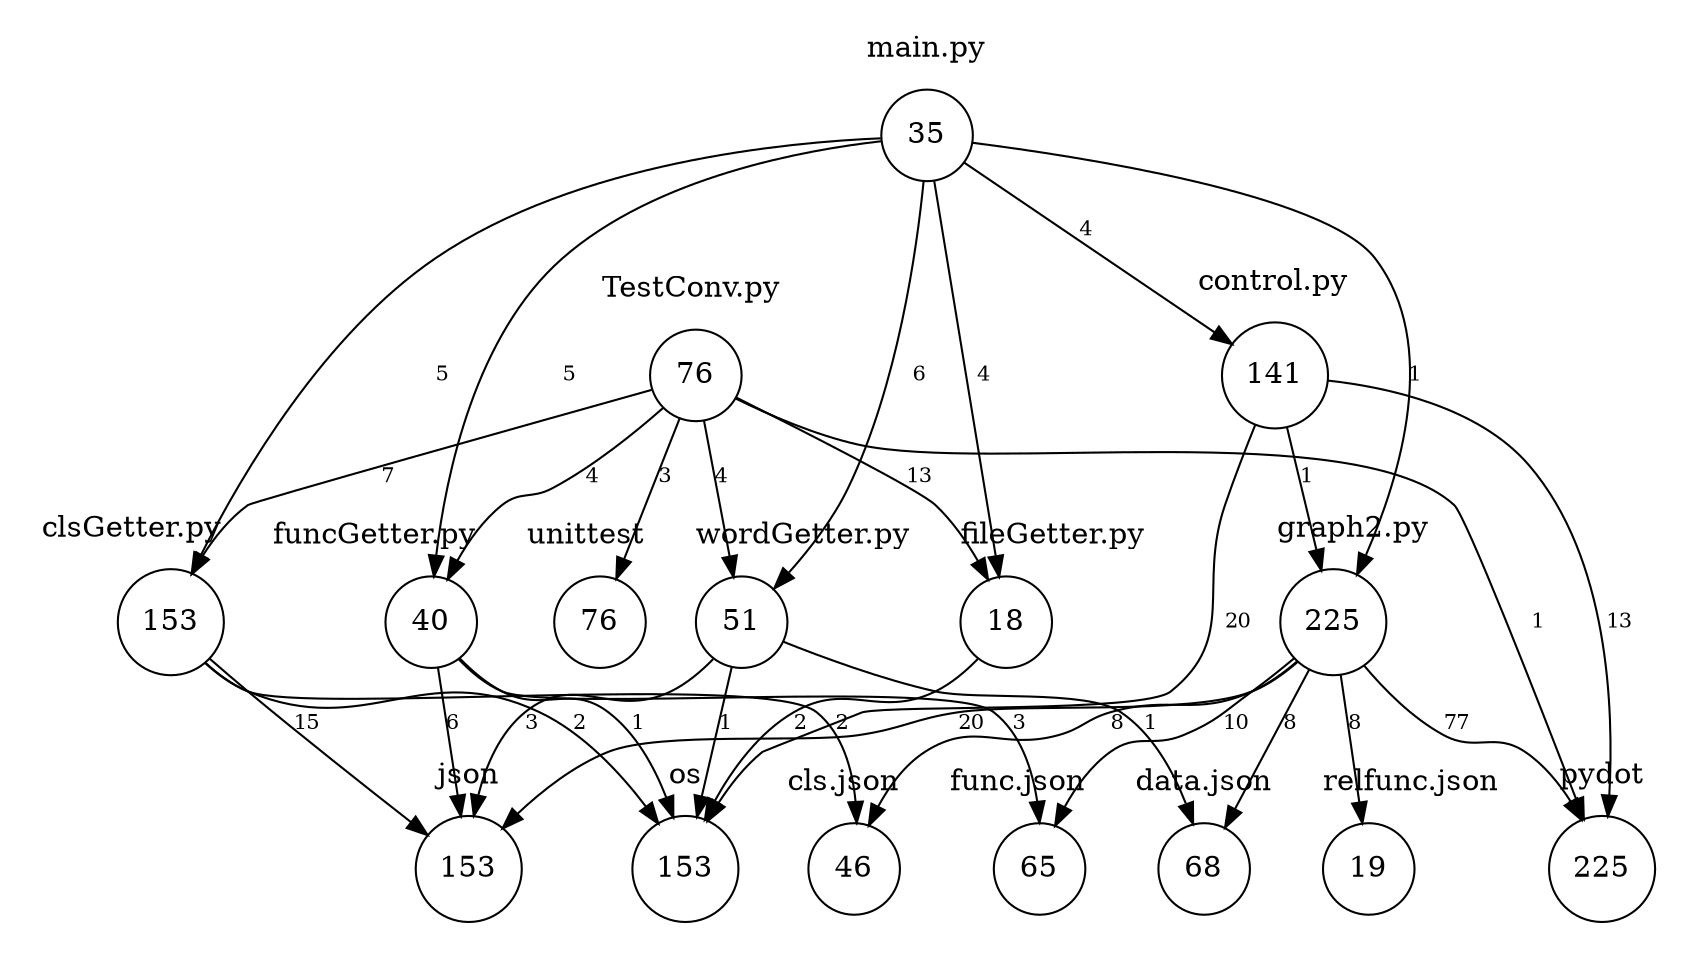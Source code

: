 digraph G {
	graph [bb="0,0,682,430.13"];
	node [label="\N"];
	subgraph "cluster_funcGetter.pypl" {
		graph [bb="99,125.17,191,201.07",
			color=white,
			label="funcGetter.py",
			lheight=0.19,
			lp="145,190.07",
			lwidth=1.06,
			style=filled
		];
		"funcGetter.pypl"	[fillcolor=white,
			height=0.5264,
			label=40,
			pos="164,152.12",
			shape=circle,
			style=filled,
			width=0.5264];
	}
	subgraph cluster_os {
		graph [bb="234,8,296,92.744",
			color=white,
			label=os,
			lheight=0.19,
			lp="265,81.744",
			lwidth=0.17,
			style=filled
		];
		os	[fillcolor=white,
			height=0.64922,
			label=153,
			pos="265,39.372",
			shape=circle,
			style=filled,
			width=0.64922];
	}
	subgraph cluster_json {
		graph [bb="136,8,198,92.744",
			color=white,
			label=json,
			lheight=0.19,
			lp="167,81.744",
			lwidth=0.32,
			style=filled
		];
		json	[fillcolor=white,
			height=0.64922,
			label=153,
			pos="167,39.372",
			shape=circle,
			style=filled,
			width=0.64922];
	}
	subgraph "cluster_func.json" {
		graph [bb="373,12.422,440,88.322",
			color=white,
			label="func.json",
			lheight=0.19,
			lp="406.5,77.322",
			lwidth=0.72,
			style=filled
		];
		"func.json"	[fillcolor=white,
			height=0.5264,
			label=65,
			pos="410,39.372",
			shape=circle,
			style=filled,
			width=0.5264];
	}
	subgraph "cluster_TestConv.pypl" {
		graph [bb="226,237.91,312,313.81",
			color=white,
			label="TestConv.py",
			lheight=0.19,
			lp="269,302.81",
			lwidth=0.97,
			style=filled
		];
		"TestConv.pypl"	[fillcolor=white,
			height=0.5264,
			label=76,
			pos="270,264.86",
			shape=circle,
			style=filled,
			width=0.5264];
	}
	subgraph cluster_unittest {
		graph [bb="199,125.17,256,201.07",
			color=white,
			label=unittest,
			lheight=0.19,
			lp="227.5,190.07",
			lwidth=0.57,
			style=filled
		];
		unittest	[fillcolor=white,
			height=0.5264,
			label=76,
			pos="229,152.12",
			shape=circle,
			style=filled,
			width=0.5264];
	}
	subgraph cluster_pydot {
		graph [bb="612,8,674,92.744",
			color=white,
			label=pydot,
			lheight=0.19,
			lp="643,81.744",
			lwidth=0.44,
			style=filled
		];
		pydot	[fillcolor=white,
			height=0.64922,
			label=225,
			pos="643,39.372",
			shape=circle,
			style=filled,
			width=0.64922];
	}
	subgraph "cluster_clsGetter.pypl" {
		graph [bb="8,120.74,91,205.49",
			color=white,
			label="clsGetter.py",
			lheight=0.19,
			lp="49.5,194.49",
			lwidth=0.93,
			style=filled
		];
		"clsGetter.pypl"	[fillcolor=white,
			height=0.64922,
			label=153,
			pos="60,152.12",
			shape=circle,
			style=filled,
			width=0.64922];
	}
	subgraph "cluster_fileGetter.pypl" {
		graph [bb="368,125.17,453,201.07",
			color=white,
			label="fileGetter.py",
			lheight=0.19,
			lp="410.5,190.07",
			lwidth=0.97,
			style=filled
		];
		"fileGetter.pypl"	[fillcolor=white,
			height=0.5264,
			label=18,
			pos="395,152.12",
			shape=circle,
			style=filled,
			width=0.5264];
	}
	subgraph "cluster_wordGetter.pypl" {
		graph [bb="264,125.17,360,201.07",
			color=white,
			label="wordGetter.py",
			lheight=0.19,
			lp="312,190.07",
			lwidth=1.12,
			style=filled
		];
		"wordGetter.pypl"	[fillcolor=white,
			height=0.5264,
			label=51,
			pos="291,152.12",
			shape=circle,
			style=filled,
			width=0.5264];
	}
	subgraph "cluster_control.pypl" {
		graph [bb="463,233.49,536,318.23",
			color=white,
			label="control.py",
			lheight=0.19,
			lp="499.5,307.23",
			lwidth=0.79,
			style=filled
		];
		"control.pypl"	[fillcolor=white,
			height=0.64922,
			label=141,
			pos="500,264.86",
			shape=circle,
			style=filled,
			width=0.64922];
	}
	subgraph "cluster_graph2.pypl" {
		graph [bb="498,120.74,570,205.49",
			color=white,
			label="graph2.py",
			lheight=0.19,
			lp="534,194.49",
			lwidth=0.78,
			style=filled
		];
		"graph2.pypl"	[fillcolor=white,
			height=0.64922,
			label=225,
			pos="530,152.12",
			shape=circle,
			style=filled,
			width=0.64922];
	}
	subgraph "cluster_data.json" {
		graph [bb="448,12.422,514,88.322",
			color=white,
			label="data.json",
			lheight=0.19,
			lp="481,77.322",
			lwidth=0.70,
			style=filled
		];
		"data.json"	[fillcolor=white,
			height=0.5264,
			label=68,
			pos="481,39.372",
			shape=circle,
			style=filled,
			width=0.5264];
	}
	subgraph "cluster_cls.json" {
		graph [bb="307,12.422,365,88.322",
			color=white,
			label="cls.json",
			lheight=0.19,
			lp="336,77.322",
			lwidth=0.59,
			style=filled
		];
		"cls.json"	[fillcolor=white,
			height=0.5264,
			label=46,
			pos="338,39.372",
			shape=circle,
			style=filled,
			width=0.5264];
	}
	subgraph "cluster_relfunc.json" {
		graph [bb="522,12.422,604,88.322",
			color=white,
			label="relfunc.json",
			lheight=0.19,
			lp="563,77.322",
			lwidth=0.92,
			style=filled
		];
		"relfunc.json"	[fillcolor=white,
			height=0.5264,
			label=19,
			pos="552,39.372",
			shape=circle,
			style=filled,
			width=0.5264];
	}
	subgraph "cluster_main.pypl" {
		graph [bb="338,346.23,399,422.13",
			color=white,
			label="main.py",
			lheight=0.19,
			lp="368.5,411.13",
			lwidth=0.63,
			style=filled
		];
		"main.pypl"	[fillcolor=white,
			height=0.5264,
			label=35,
			pos="368,373.18",
			shape=circle,
			style=filled,
			width=0.5264];
	}
	"funcGetter.pypl" -> os	[fontsize=10.0,
		label=1,
		lp="227.5,105.74",
		pos="e,254.44,60.3 176.16,137.44 181.58,131.84 188.25,125.56 195,120.74 203.09,114.97 207.45,117.21 215,110.74 228.63,99.066 240.45,82.913 \
249.17,69.027"];
	"funcGetter.pypl" -> json	[fontsize=10.0,
		label=6,
		lp="160.5,105.74",
		pos="e,161.87,62.497 160.74,133.09 159.64,126.13 158.54,118.09 158,110.74 157.07,98.203 158.32,84.473 160.15,72.496"];
	"funcGetter.pypl" -> "func.json"	[fontsize=10.0,
		label=3,
		lp="396.5,105.74",
		pos="e,409,58.343 175.06,136.32 180.37,130.38 187.27,124.14 195,120.74 214.36,112.24 368.06,123.39 385,110.74 398.26,100.85 404.51,83.347 \
407.45,68.27"];
	"TestConv.pypl" -> "funcGetter.pypl"	[fontsize=10.0,
		label=4,
		lp="226.5,218.49",
		pos="e,170.89,169.9 256.69,250.84 245.2,240.02 227.84,224.65 211,213.49 204.37,209.1 200.82,210.91 195,205.49 187.08,198.11 180.54,188.25 \
175.54,179.08"];
	"TestConv.pypl" -> unittest	[fontsize=10.0,
		label=3,
		lp="256.5,218.49",
		pos="e,235.36,170.3 263.59,246.56 256.97,228.68 246.56,200.53 238.88,179.8"];
	"TestConv.pypl" -> pydot	[fontsize=10.0,
		label=1,
		lp="617.5,152.12",
		pos="e,636.39,62.031 286.18,254.46 299.38,247.3 318.76,237.95 337,233.49 388.52,220.89 535.35,241.8 574,205.49 594.18,186.53 619.7,113.95 \
633.35,71.592"];
	"TestConv.pypl" -> "clsGetter.pypl"	[fontsize=10.0,
		label=7,
		lp="142.5,218.49",
		pos="e,69.578,173.71 252.08,258.23 208.76,244.57 101.49,210.44 95,205.49 86.934,199.33 80.118,190.76 74.705,182.33"];
	"TestConv.pypl" -> "fileGetter.pypl"	[fontsize=10.0,
		label=13,
		lp="358,218.49",
		pos="e,387.58,170.08 286.35,254.96 309.88,241.95 351.84,217.91 364,205.49 371.46,197.87 377.86,188.11 382.87,179.09"];
	"TestConv.pypl" -> "wordGetter.pypl"	[fontsize=10.0,
		label=4,
		lp="281.5,218.49",
		pos="e,287.63,170.86 273.37,246.07 276.71,228.47 281.87,201.28 285.74,180.85"];
	"clsGetter.pypl" -> os	[fontsize=10.0,
		label=2,
		lp="206.5,105.74",
		pos="e,251.02,58.235 75.282,134.29 80.951,129.09 87.774,123.9 95,120.74 132.7,104.29 149.46,127.56 187,110.74 209.39,100.71 229.8,81.787 \
244.11,66.087"];
	"clsGetter.pypl" -> json	[fontsize=10.0,
		label=15,
		lp="113,105.74",
		pos="e,151.15,56.78 75.788,134.78 93.806,116.13 123.43,85.463 144.01,64.164"];
	"clsGetter.pypl" -> "cls.json"	[fontsize=10.0,
		label=2,
		lp="319.5,105.74",
		pos="e,335.5,58.167 75.176,134.04 80.836,128.81 87.681,123.68 95,120.74 116.89,111.98 287.56,124.09 307,110.74 321.13,101.05 328.88,83.378 \
333.1,68.172"];
	"fileGetter.pypl" -> os	[fontsize=10.0,
		label=2,
		lp="300.5,105.74",
		pos="e,269.48,62.32 383.78,136.67 378.43,130.8 371.55,124.51 364,120.74 337.45,107.5 321.77,128.49 298,110.74 285.47,101.39 277.52,86.085 \
272.58,72.135"];
	"wordGetter.pypl" -> os	[fontsize=10.0,
		label=1,
		lp="272.5,105.74",
		pos="e,264.29,62.958 281.04,135.63 276.88,128.37 272.45,119.41 270,110.74 266.6,98.71 265.12,85.082 264.56,73.046"];
	"wordGetter.pypl" -> json	[fontsize=10.0,
		label=3,
		lp="188.5,105.74",
		pos="e,166.92,62.754 279.8,136.62 274.46,130.73 267.58,124.45 260,120.74 230.18,106.17 210.94,132.65 186,110.74 175.24,101.29 170.28,\
86.449 168.1,72.825"];
	"wordGetter.pypl" -> "data.json"	[fontsize=10.0,
		label=1,
		lp="454.5,105.74",
		pos="e,476.01,57.971 307.66,142.69 322.18,135.71 343.98,126.11 364,120.74 397.33,111.82 412.35,129.99 441,110.74 456.12,100.59 466.18,\
82.677 472.43,67.467"];
	"control.pypl" -> os	[fontsize=10.0,
		label=20,
		lp="488,152.12",
		pos="e,275.31,60.437 493.82,242.17 482.52,202.64 459.43,122.7 457,120.74 434.43,102.57 354.12,120.95 327,110.74 307.07,103.24 291.32,\
85.037 280.69,69.025"];
	"control.pypl" -> pydot	[fontsize=10.0,
		label=13,
		lp="653,152.12",
		pos="e,646.48,62.716 523.6,262.61 550.34,259.85 593.17,251.09 616,223.49 651.26,180.87 651.31,112.78 647.56,72.741"];
	"control.pypl" -> "graph2.pypl"	[fontsize=10.0,
		label=1,
		lp="515.5,218.49",
		pos="e,524.09,174.95 505.93,241.98 510.36,225.6 516.5,202.95 521.47,184.62"];
	"graph2.pypl" -> json	[fontsize=10.0,
		label=20,
		lp="379,105.74",
		pos="e,181.98,57.474 514.1,134.51 508.03,129.19 500.7,123.87 493,120.74 443.82,100.78 426.52,118.39 374,110.74 352.44,107.6 347.56,103.88 \
326,100.74 304.82,97.666 249.81,100.85 230,92.744 214.7,86.487 200.32,75.121 189.16,64.573"];
	"graph2.pypl" -> "func.json"	[fontsize=10.0,
		label=10,
		lp="488,105.74",
		pos="e,417.19,57.212 513.92,134.9 502.3,123.96 485.75,109.9 469,100.74 458.76,95.151 453.27,99.826 444,92.744 434.86,85.762 427.46,75.573 \
421.92,66.033"];
	"graph2.pypl" -> pydot	[fontsize=10.0,
		label=77,
		lp="586,105.74",
		pos="e,633.67,60.85 544.35,132.99 553.74,122.23 566.86,109.1 581,100.74 591.78,94.378 597.92,100.17 608,92.744 616.23,86.679 623.12,78.056 \
628.55,69.554"];
	"graph2.pypl" -> "data.json"	[fontsize=10.0,
		label=8,
		lp="513.5,105.74",
		pos="e,488.3,56.864 520.9,130.55 512.85,112.35 501.07,85.728 492.39,66.124"];
	"graph2.pypl" -> "cls.json"	[fontsize=10.0,
		label=8,
		lp="442.5,105.74",
		pos="e,343.85,57.681 513.91,134.94 507.82,129.66 500.53,124.26 493,120.74 471.28,110.6 463.1,117.15 440,110.74 427.67,107.32 425.34,104.12 \
413,100.74 393.83,95.495 385.31,104.1 369,92.744 359.89,86.406 353.04,76.457 348.13,66.925"];
	"graph2.pypl" -> "relfunc.json"	[fontsize=10.0,
		label=8,
		lp="541.5,105.74",
		pos="e,548.48,58.103 534.4,128.97 537.87,111.48 542.74,86.962 546.48,68.153"];
	"main.pypl" -> "funcGetter.pypl"	[fontsize=10.0,
		label=5,
		lp="219.5,264.86",
		pos="e,164.46,171.14 349.18,370.4 317.79,366.48 254.51,354.33 217,318.23 178.99,281.65 168.19,217.8 165.15,181.14"];
	"main.pypl" -> "clsGetter.pypl"	[fontsize=10.0,
		label=5,
		lp="166.5,264.86",
		pos="e,67.622,174.25 349.04,371.86 310.33,370.29 221.06,361.82 164,318.23 117.79,282.93 86.789,220.73 71.379,183.58"];
	"main.pypl" -> "fileGetter.pypl"	[fontsize=10.0,
		label=4,
		lp="387.5,264.86",
		pos="e,392.8,170.98 370.21,354.26 374.91,316.13 385.92,226.77 391.55,181.08"];
	"main.pypl" -> "wordGetter.pypl"	[fontsize=10.0,
		label=6,
		lp="363.5,264.86",
		pos="e,303.07,167.04 366.3,353.86 362.98,323.55 354.04,261.56 333,213.49 327.02,199.83 317.76,186.07 309.45,175.14"];
	"main.pypl" -> "control.pypl"	[fontsize=10.0,
		label=4,
		lp="424.5,331.23",
		pos="e,482.29,280.12 382.38,360.6 404.42,342.85 446.88,308.64 474.31,286.56"];
	"main.pypl" -> "graph2.pypl"	[fontsize=10.0,
		label=1,
		lp="559.5,264.86",
		pos="e,538.93,173.74 387.06,372.83 423.82,372.92 504.06,367.17 540,318.23 568.9,278.88 555,218.97 542.41,183.17"];
}
